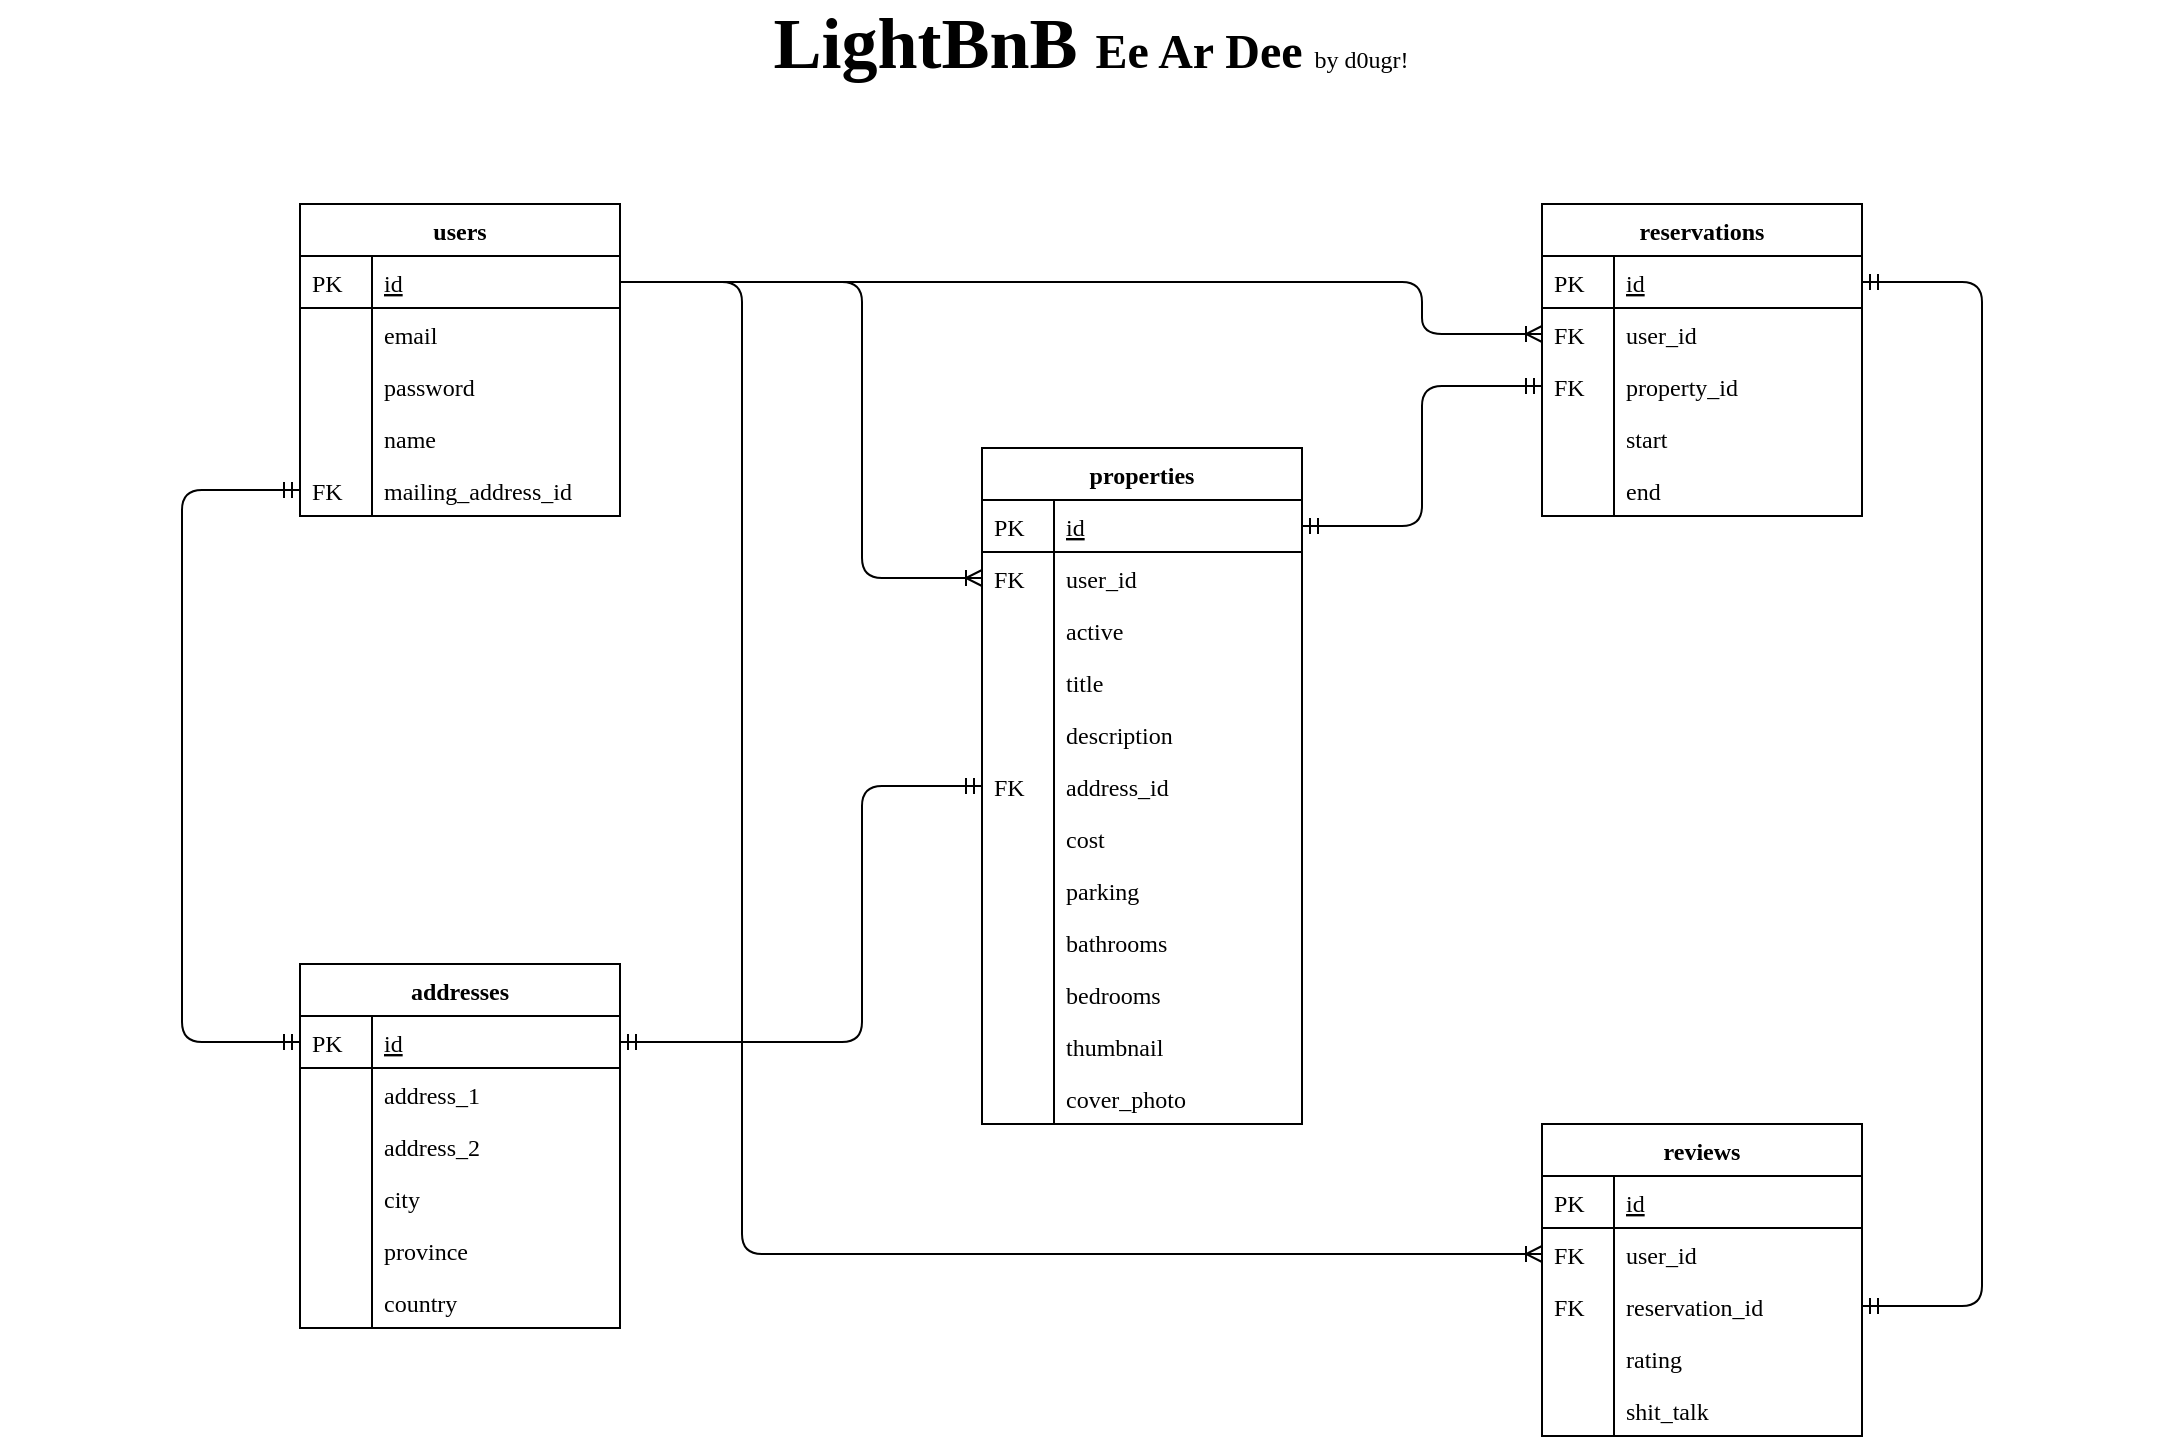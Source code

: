 <mxfile version="12.9.6" type="device"><diagram id="C5RBs43oDa-KdzZeNtuy" name="Page-1"><mxGraphModel dx="1422" dy="770" grid="1" gridSize="10" guides="1" tooltips="1" connect="1" arrows="1" fold="1" page="1" pageScale="1" pageWidth="1169" pageHeight="827" math="0" shadow="0"><root><mxCell id="WIyWlLk6GJQsqaUBKTNV-0"/><mxCell id="WIyWlLk6GJQsqaUBKTNV-1" parent="WIyWlLk6GJQsqaUBKTNV-0"/><mxCell id="gX4Sp7c2fDh7-NqUGjLW-27" value="" style="edgeStyle=elbowEdgeStyle;fontSize=12;html=1;endArrow=ERoneToMany;entryX=0;entryY=0.5;entryDx=0;entryDy=0;exitX=1;exitY=0.5;exitDx=0;exitDy=0;" edge="1" parent="WIyWlLk6GJQsqaUBKTNV-1" source="zkfFHV4jXpPFQw0GAbJ--52" target="zkfFHV4jXpPFQw0GAbJ--59"><mxGeometry width="100" height="100" relative="1" as="geometry"><mxPoint x="349" y="180" as="sourcePoint"/><mxPoint x="449" y="80" as="targetPoint"/><Array as="points"><mxPoint x="470" y="230"/></Array></mxGeometry></mxCell><mxCell id="gX4Sp7c2fDh7-NqUGjLW-36" value="" style="edgeStyle=elbowEdgeStyle;fontSize=12;html=1;endArrow=ERoneToMany;entryX=0;entryY=0.5;entryDx=0;entryDy=0;exitX=1;exitY=0.5;exitDx=0;exitDy=0;" edge="1" parent="WIyWlLk6GJQsqaUBKTNV-1" source="zkfFHV4jXpPFQw0GAbJ--52" target="gX4Sp7c2fDh7-NqUGjLW-23"><mxGeometry width="100" height="100" relative="1" as="geometry"><mxPoint x="349" y="180" as="sourcePoint"/><mxPoint x="419" y="255" as="targetPoint"/><Array as="points"><mxPoint x="410" y="400"/></Array></mxGeometry></mxCell><mxCell id="gX4Sp7c2fDh7-NqUGjLW-37" value="" style="edgeStyle=elbowEdgeStyle;fontSize=12;html=1;endArrow=ERmandOne;startArrow=ERmandOne;exitX=1;exitY=0.5;exitDx=0;exitDy=0;entryX=1;entryY=0.25;entryDx=0;entryDy=0;" edge="1" parent="WIyWlLk6GJQsqaUBKTNV-1" source="gX4Sp7c2fDh7-NqUGjLW-25" target="zkfFHV4jXpPFQw0GAbJ--64"><mxGeometry width="100" height="100" relative="1" as="geometry"><mxPoint x="589" y="590" as="sourcePoint"/><mxPoint x="689" y="490" as="targetPoint"/><Array as="points"><mxPoint x="1030" y="400"/></Array></mxGeometry></mxCell><mxCell id="gX4Sp7c2fDh7-NqUGjLW-38" value="" style="edgeStyle=elbowEdgeStyle;fontSize=12;html=1;endArrow=ERmandOne;startArrow=ERmandOne;exitX=1;exitY=0.5;exitDx=0;exitDy=0;entryX=0;entryY=0.5;entryDx=0;entryDy=0;" edge="1" parent="WIyWlLk6GJQsqaUBKTNV-1" source="zkfFHV4jXpPFQw0GAbJ--57" target="zkfFHV4jXpPFQw0GAbJ--69"><mxGeometry width="100" height="100" relative="1" as="geometry"><mxPoint x="659" y="752" as="sourcePoint"/><mxPoint x="779" y="340" as="targetPoint"/><Array as="points"><mxPoint x="750" y="240"/></Array></mxGeometry></mxCell><mxCell id="gX4Sp7c2fDh7-NqUGjLW-39" value="" style="fontSize=12;html=1;endArrow=ERoneToMany;entryX=0;entryY=0.5;entryDx=0;entryDy=0;exitX=1;exitY=0.5;exitDx=0;exitDy=0;edgeStyle=elbowEdgeStyle;" edge="1" parent="WIyWlLk6GJQsqaUBKTNV-1" source="zkfFHV4jXpPFQw0GAbJ--52" target="zkfFHV4jXpPFQw0GAbJ--67"><mxGeometry width="100" height="100" relative="1" as="geometry"><mxPoint x="269" y="270" as="sourcePoint"/><mxPoint x="389" y="655" as="targetPoint"/><Array as="points"><mxPoint x="750" y="190"/></Array></mxGeometry></mxCell><mxCell id="gX4Sp7c2fDh7-NqUGjLW-41" value="&lt;font style=&quot;font-size: 36px&quot; face=&quot;Tahoma&quot;&gt;&lt;b&gt;LightBnB &lt;font style=&quot;font-size: 24px&quot;&gt;Ee Ar Dee &lt;/font&gt;&lt;/b&gt;&lt;/font&gt;&lt;font face=&quot;Tahoma&quot;&gt;by d0ugr!&lt;/font&gt;" style="text;html=1;strokeColor=none;fillColor=none;align=center;verticalAlign=middle;whiteSpace=wrap;rounded=0;" vertex="1" parent="WIyWlLk6GJQsqaUBKTNV-1"><mxGeometry x="39" y="40" width="1091" height="40" as="geometry"/></mxCell><mxCell id="gX4Sp7c2fDh7-NqUGjLW-84" value="" style="edgeStyle=elbowEdgeStyle;fontSize=12;html=1;endArrow=ERmandOne;exitX=0;exitY=0.5;exitDx=0;exitDy=0;shadow=0;comic=0;startArrow=ERmandOne;startFill=0;endFill=0;entryX=0;entryY=0.5;entryDx=0;entryDy=0;" edge="1" parent="WIyWlLk6GJQsqaUBKTNV-1" source="gX4Sp7c2fDh7-NqUGjLW-86" target="gX4Sp7c2fDh7-NqUGjLW-64"><mxGeometry width="100" height="100" relative="1" as="geometry"><mxPoint x="100" y="180" as="sourcePoint"/><mxPoint x="189" y="593" as="targetPoint"/><Array as="points"><mxPoint x="130" y="380"/></Array></mxGeometry></mxCell><mxCell id="gX4Sp7c2fDh7-NqUGjLW-90" value="" style="edgeStyle=elbowEdgeStyle;fontSize=12;html=1;endArrow=ERmandOne;startArrow=ERmandOne;exitX=1;exitY=0.5;exitDx=0;exitDy=0;entryX=0;entryY=0.5;entryDx=0;entryDy=0;startFill=0;" edge="1" parent="WIyWlLk6GJQsqaUBKTNV-1" source="gX4Sp7c2fDh7-NqUGjLW-64" target="gX4Sp7c2fDh7-NqUGjLW-88"><mxGeometry width="100" height="100" relative="1" as="geometry"><mxPoint x="359" y="471" as="sourcePoint"/><mxPoint x="560" y="269" as="targetPoint"/><Array as="points"><mxPoint x="470" y="440"/></Array></mxGeometry></mxCell><mxCell id="zkfFHV4jXpPFQw0GAbJ--51" value="users" style="swimlane;fontStyle=1;childLayout=stackLayout;horizontal=1;startSize=26;horizontalStack=0;resizeParent=1;resizeLast=0;collapsible=1;marginBottom=0;rounded=0;shadow=0;strokeWidth=1;fontFamily=Tahoma;" parent="WIyWlLk6GJQsqaUBKTNV-1" vertex="1"><mxGeometry x="189" y="140" width="160" height="156" as="geometry"><mxRectangle x="20" y="80" width="160" height="26" as="alternateBounds"/></mxGeometry></mxCell><mxCell id="zkfFHV4jXpPFQw0GAbJ--52" value="id" style="shape=partialRectangle;top=0;left=0;right=0;bottom=1;align=left;verticalAlign=top;fillColor=none;spacingLeft=40;spacingRight=4;overflow=hidden;rotatable=0;points=[[0,0.5],[1,0.5]];portConstraint=eastwest;dropTarget=0;rounded=0;shadow=0;strokeWidth=1;fontStyle=4;fontFamily=Tahoma;" parent="zkfFHV4jXpPFQw0GAbJ--51" vertex="1"><mxGeometry y="26" width="160" height="26" as="geometry"/></mxCell><mxCell id="zkfFHV4jXpPFQw0GAbJ--53" value="PK" style="shape=partialRectangle;top=0;left=0;bottom=0;fillColor=none;align=left;verticalAlign=top;spacingLeft=4;spacingRight=4;overflow=hidden;rotatable=0;points=[];portConstraint=eastwest;part=1;fontFamily=Tahoma;" parent="zkfFHV4jXpPFQw0GAbJ--52" vertex="1" connectable="0"><mxGeometry width="36" height="26" as="geometry"/></mxCell><mxCell id="zkfFHV4jXpPFQw0GAbJ--54" value="email" style="shape=partialRectangle;top=0;left=0;right=0;bottom=0;align=left;verticalAlign=top;fillColor=none;spacingLeft=40;spacingRight=4;overflow=hidden;rotatable=0;points=[[0,0.5],[1,0.5]];portConstraint=eastwest;dropTarget=0;rounded=0;shadow=0;strokeWidth=1;fontFamily=Tahoma;" parent="zkfFHV4jXpPFQw0GAbJ--51" vertex="1"><mxGeometry y="52" width="160" height="26" as="geometry"/></mxCell><mxCell id="zkfFHV4jXpPFQw0GAbJ--55" value="" style="shape=partialRectangle;top=0;left=0;bottom=0;fillColor=none;align=left;verticalAlign=top;spacingLeft=4;spacingRight=4;overflow=hidden;rotatable=0;points=[];portConstraint=eastwest;part=1;fontFamily=Tahoma;" parent="zkfFHV4jXpPFQw0GAbJ--54" vertex="1" connectable="0"><mxGeometry width="36" height="26" as="geometry"/></mxCell><mxCell id="gX4Sp7c2fDh7-NqUGjLW-0" value="password" style="shape=partialRectangle;top=0;left=0;right=0;bottom=0;align=left;verticalAlign=top;fillColor=none;spacingLeft=40;spacingRight=4;overflow=hidden;rotatable=0;points=[[0,0.5],[1,0.5]];portConstraint=eastwest;dropTarget=0;rounded=0;shadow=0;strokeWidth=1;fontFamily=Tahoma;" vertex="1" parent="zkfFHV4jXpPFQw0GAbJ--51"><mxGeometry y="78" width="160" height="26" as="geometry"/></mxCell><mxCell id="gX4Sp7c2fDh7-NqUGjLW-1" value="" style="shape=partialRectangle;top=0;left=0;bottom=0;fillColor=none;align=left;verticalAlign=top;spacingLeft=4;spacingRight=4;overflow=hidden;rotatable=0;points=[];portConstraint=eastwest;part=1;fontFamily=Tahoma;" vertex="1" connectable="0" parent="gX4Sp7c2fDh7-NqUGjLW-0"><mxGeometry width="36" height="26" as="geometry"/></mxCell><mxCell id="gX4Sp7c2fDh7-NqUGjLW-2" value="name" style="shape=partialRectangle;top=0;left=0;right=0;bottom=0;align=left;verticalAlign=top;fillColor=none;spacingLeft=40;spacingRight=4;overflow=hidden;rotatable=0;points=[[0,0.5],[1,0.5]];portConstraint=eastwest;dropTarget=0;rounded=0;shadow=0;strokeWidth=1;fontFamily=Tahoma;" vertex="1" parent="zkfFHV4jXpPFQw0GAbJ--51"><mxGeometry y="104" width="160" height="26" as="geometry"/></mxCell><mxCell id="gX4Sp7c2fDh7-NqUGjLW-3" value="" style="shape=partialRectangle;top=0;left=0;bottom=0;fillColor=none;align=left;verticalAlign=top;spacingLeft=4;spacingRight=4;overflow=hidden;rotatable=0;points=[];portConstraint=eastwest;part=1;fontFamily=Tahoma;" vertex="1" connectable="0" parent="gX4Sp7c2fDh7-NqUGjLW-2"><mxGeometry width="36" height="26" as="geometry"/></mxCell><mxCell id="gX4Sp7c2fDh7-NqUGjLW-86" value="mailing_address_id" style="shape=partialRectangle;top=0;left=0;right=0;bottom=0;align=left;verticalAlign=top;fillColor=none;spacingLeft=40;spacingRight=4;overflow=hidden;rotatable=0;points=[[0,0.5],[1,0.5]];portConstraint=eastwest;dropTarget=0;rounded=0;shadow=0;strokeWidth=1;fontFamily=Tahoma;" vertex="1" parent="zkfFHV4jXpPFQw0GAbJ--51"><mxGeometry y="130" width="160" height="26" as="geometry"/></mxCell><mxCell id="gX4Sp7c2fDh7-NqUGjLW-87" value="FK" style="shape=partialRectangle;top=0;left=0;bottom=0;fillColor=none;align=left;verticalAlign=top;spacingLeft=4;spacingRight=4;overflow=hidden;rotatable=0;points=[];portConstraint=eastwest;part=1;fontFamily=Tahoma;" vertex="1" connectable="0" parent="gX4Sp7c2fDh7-NqUGjLW-86"><mxGeometry width="36" height="26" as="geometry"/></mxCell><mxCell id="zkfFHV4jXpPFQw0GAbJ--64" value="reservations" style="swimlane;fontStyle=1;childLayout=stackLayout;horizontal=1;startSize=26;horizontalStack=0;resizeParent=1;resizeLast=0;collapsible=1;marginBottom=0;rounded=0;shadow=0;strokeWidth=1;fontFamily=Tahoma;" parent="WIyWlLk6GJQsqaUBKTNV-1" vertex="1"><mxGeometry x="810" y="140" width="160" height="156" as="geometry"><mxRectangle x="260" y="270" width="160" height="26" as="alternateBounds"/></mxGeometry></mxCell><mxCell id="zkfFHV4jXpPFQw0GAbJ--65" value="id" style="shape=partialRectangle;top=0;left=0;right=0;bottom=1;align=left;verticalAlign=top;fillColor=none;spacingLeft=40;spacingRight=4;overflow=hidden;rotatable=0;points=[[0,0.5],[1,0.5]];portConstraint=eastwest;dropTarget=0;rounded=0;shadow=0;strokeWidth=1;fontStyle=4;fontFamily=Tahoma;" parent="zkfFHV4jXpPFQw0GAbJ--64" vertex="1"><mxGeometry y="26" width="160" height="26" as="geometry"/></mxCell><mxCell id="zkfFHV4jXpPFQw0GAbJ--66" value="PK" style="shape=partialRectangle;top=0;left=0;bottom=0;fillColor=none;align=left;verticalAlign=top;spacingLeft=4;spacingRight=4;overflow=hidden;rotatable=0;points=[];portConstraint=eastwest;part=1;fontFamily=Tahoma;" parent="zkfFHV4jXpPFQw0GAbJ--65" vertex="1" connectable="0"><mxGeometry width="36" height="26" as="geometry"/></mxCell><mxCell id="zkfFHV4jXpPFQw0GAbJ--67" value="user_id" style="shape=partialRectangle;top=0;left=0;right=0;bottom=0;align=left;verticalAlign=top;fillColor=none;spacingLeft=40;spacingRight=4;overflow=hidden;rotatable=0;points=[[0,0.5],[1,0.5]];portConstraint=eastwest;dropTarget=0;rounded=0;shadow=0;strokeWidth=1;fontFamily=Tahoma;" parent="zkfFHV4jXpPFQw0GAbJ--64" vertex="1"><mxGeometry y="52" width="160" height="26" as="geometry"/></mxCell><mxCell id="zkfFHV4jXpPFQw0GAbJ--68" value="FK" style="shape=partialRectangle;top=0;left=0;bottom=0;fillColor=none;align=left;verticalAlign=top;spacingLeft=4;spacingRight=4;overflow=hidden;rotatable=0;points=[];portConstraint=eastwest;part=1;fontFamily=Tahoma;" parent="zkfFHV4jXpPFQw0GAbJ--67" vertex="1" connectable="0"><mxGeometry width="36" height="26" as="geometry"/></mxCell><mxCell id="zkfFHV4jXpPFQw0GAbJ--69" value="property_id" style="shape=partialRectangle;top=0;left=0;right=0;bottom=0;align=left;verticalAlign=top;fillColor=none;spacingLeft=40;spacingRight=4;overflow=hidden;rotatable=0;points=[[0,0.5],[1,0.5]];portConstraint=eastwest;dropTarget=0;rounded=0;shadow=0;strokeWidth=1;fontFamily=Tahoma;" parent="zkfFHV4jXpPFQw0GAbJ--64" vertex="1"><mxGeometry y="78" width="160" height="26" as="geometry"/></mxCell><mxCell id="zkfFHV4jXpPFQw0GAbJ--70" value="FK" style="shape=partialRectangle;top=0;left=0;bottom=0;fillColor=none;align=left;verticalAlign=top;spacingLeft=4;spacingRight=4;overflow=hidden;rotatable=0;points=[];portConstraint=eastwest;part=1;fontFamily=Tahoma;" parent="zkfFHV4jXpPFQw0GAbJ--69" vertex="1" connectable="0"><mxGeometry width="36" height="26" as="geometry"/></mxCell><mxCell id="gX4Sp7c2fDh7-NqUGjLW-28" value="start" style="shape=partialRectangle;top=0;left=0;right=0;bottom=0;align=left;verticalAlign=top;fillColor=none;spacingLeft=40;spacingRight=4;overflow=hidden;rotatable=0;points=[[0,0.5],[1,0.5]];portConstraint=eastwest;dropTarget=0;rounded=0;shadow=0;strokeWidth=1;fontFamily=Tahoma;" vertex="1" parent="zkfFHV4jXpPFQw0GAbJ--64"><mxGeometry y="104" width="160" height="26" as="geometry"/></mxCell><mxCell id="gX4Sp7c2fDh7-NqUGjLW-29" value="" style="shape=partialRectangle;top=0;left=0;bottom=0;fillColor=none;align=left;verticalAlign=top;spacingLeft=4;spacingRight=4;overflow=hidden;rotatable=0;points=[];portConstraint=eastwest;part=1;fontFamily=Tahoma;" vertex="1" connectable="0" parent="gX4Sp7c2fDh7-NqUGjLW-28"><mxGeometry width="36" height="26" as="geometry"/></mxCell><mxCell id="gX4Sp7c2fDh7-NqUGjLW-30" value="end" style="shape=partialRectangle;top=0;left=0;right=0;bottom=0;align=left;verticalAlign=top;fillColor=none;spacingLeft=40;spacingRight=4;overflow=hidden;rotatable=0;points=[[0,0.5],[1,0.5]];portConstraint=eastwest;dropTarget=0;rounded=0;shadow=0;strokeWidth=1;fontFamily=Tahoma;" vertex="1" parent="zkfFHV4jXpPFQw0GAbJ--64"><mxGeometry y="130" width="160" height="26" as="geometry"/></mxCell><mxCell id="gX4Sp7c2fDh7-NqUGjLW-31" value="" style="shape=partialRectangle;top=0;left=0;bottom=0;fillColor=none;align=left;verticalAlign=top;spacingLeft=4;spacingRight=4;overflow=hidden;rotatable=0;points=[];portConstraint=eastwest;part=1;fontFamily=Tahoma;" vertex="1" connectable="0" parent="gX4Sp7c2fDh7-NqUGjLW-30"><mxGeometry width="36" height="26" as="geometry"/></mxCell><mxCell id="gX4Sp7c2fDh7-NqUGjLW-20" value="reviews" style="swimlane;fontStyle=1;childLayout=stackLayout;horizontal=1;startSize=26;horizontalStack=0;resizeParent=1;resizeLast=0;collapsible=1;marginBottom=0;rounded=0;shadow=0;strokeWidth=1;fontFamily=Tahoma;" vertex="1" parent="WIyWlLk6GJQsqaUBKTNV-1"><mxGeometry x="810" y="600" width="160" height="156" as="geometry"><mxRectangle x="260" y="270" width="160" height="26" as="alternateBounds"/></mxGeometry></mxCell><mxCell id="gX4Sp7c2fDh7-NqUGjLW-21" value="id" style="shape=partialRectangle;top=0;left=0;right=0;bottom=1;align=left;verticalAlign=top;fillColor=none;spacingLeft=40;spacingRight=4;overflow=hidden;rotatable=0;points=[[0,0.5],[1,0.5]];portConstraint=eastwest;dropTarget=0;rounded=0;shadow=0;strokeWidth=1;fontStyle=4;fontFamily=Tahoma;" vertex="1" parent="gX4Sp7c2fDh7-NqUGjLW-20"><mxGeometry y="26" width="160" height="26" as="geometry"/></mxCell><mxCell id="gX4Sp7c2fDh7-NqUGjLW-22" value="PK" style="shape=partialRectangle;top=0;left=0;bottom=0;fillColor=none;align=left;verticalAlign=top;spacingLeft=4;spacingRight=4;overflow=hidden;rotatable=0;points=[];portConstraint=eastwest;part=1;fontFamily=Tahoma;" vertex="1" connectable="0" parent="gX4Sp7c2fDh7-NqUGjLW-21"><mxGeometry width="36" height="26" as="geometry"/></mxCell><mxCell id="gX4Sp7c2fDh7-NqUGjLW-23" value="user_id" style="shape=partialRectangle;top=0;left=0;right=0;bottom=0;align=left;verticalAlign=top;fillColor=none;spacingLeft=40;spacingRight=4;overflow=hidden;rotatable=0;points=[[0,0.5],[1,0.5]];portConstraint=eastwest;dropTarget=0;rounded=0;shadow=0;strokeWidth=1;fontFamily=Tahoma;" vertex="1" parent="gX4Sp7c2fDh7-NqUGjLW-20"><mxGeometry y="52" width="160" height="26" as="geometry"/></mxCell><mxCell id="gX4Sp7c2fDh7-NqUGjLW-24" value="FK" style="shape=partialRectangle;top=0;left=0;bottom=0;fillColor=none;align=left;verticalAlign=top;spacingLeft=4;spacingRight=4;overflow=hidden;rotatable=0;points=[];portConstraint=eastwest;part=1;fontFamily=Tahoma;" vertex="1" connectable="0" parent="gX4Sp7c2fDh7-NqUGjLW-23"><mxGeometry width="36" height="26" as="geometry"/></mxCell><mxCell id="gX4Sp7c2fDh7-NqUGjLW-25" value="reservation_id" style="shape=partialRectangle;top=0;left=0;right=0;bottom=0;align=left;verticalAlign=top;fillColor=none;spacingLeft=40;spacingRight=4;overflow=hidden;rotatable=0;points=[[0,0.5],[1,0.5]];portConstraint=eastwest;dropTarget=0;rounded=0;shadow=0;strokeWidth=1;fontFamily=Tahoma;" vertex="1" parent="gX4Sp7c2fDh7-NqUGjLW-20"><mxGeometry y="78" width="160" height="26" as="geometry"/></mxCell><mxCell id="gX4Sp7c2fDh7-NqUGjLW-26" value="FK" style="shape=partialRectangle;top=0;left=0;bottom=0;fillColor=none;align=left;verticalAlign=top;spacingLeft=4;spacingRight=4;overflow=hidden;rotatable=0;points=[];portConstraint=eastwest;part=1;fontFamily=Tahoma;" vertex="1" connectable="0" parent="gX4Sp7c2fDh7-NqUGjLW-25"><mxGeometry width="36" height="26" as="geometry"/></mxCell><mxCell id="gX4Sp7c2fDh7-NqUGjLW-32" value="rating" style="shape=partialRectangle;top=0;left=0;right=0;bottom=0;align=left;verticalAlign=top;fillColor=none;spacingLeft=40;spacingRight=4;overflow=hidden;rotatable=0;points=[[0,0.5],[1,0.5]];portConstraint=eastwest;dropTarget=0;rounded=0;shadow=0;strokeWidth=1;fontFamily=Tahoma;" vertex="1" parent="gX4Sp7c2fDh7-NqUGjLW-20"><mxGeometry y="104" width="160" height="26" as="geometry"/></mxCell><mxCell id="gX4Sp7c2fDh7-NqUGjLW-33" value="&#xA;" style="shape=partialRectangle;top=0;left=0;bottom=0;fillColor=none;align=left;verticalAlign=top;spacingLeft=4;spacingRight=4;overflow=hidden;rotatable=0;points=[];portConstraint=eastwest;part=1;fontFamily=Tahoma;" vertex="1" connectable="0" parent="gX4Sp7c2fDh7-NqUGjLW-32"><mxGeometry width="36" height="26" as="geometry"/></mxCell><mxCell id="gX4Sp7c2fDh7-NqUGjLW-34" value="shit_talk" style="shape=partialRectangle;top=0;left=0;right=0;bottom=0;align=left;verticalAlign=top;fillColor=none;spacingLeft=40;spacingRight=4;overflow=hidden;rotatable=0;points=[[0,0.5],[1,0.5]];portConstraint=eastwest;dropTarget=0;rounded=0;shadow=0;strokeWidth=1;fontFamily=Tahoma;" vertex="1" parent="gX4Sp7c2fDh7-NqUGjLW-20"><mxGeometry y="130" width="160" height="26" as="geometry"/></mxCell><mxCell id="gX4Sp7c2fDh7-NqUGjLW-35" value="&#xA;" style="shape=partialRectangle;top=0;left=0;bottom=0;fillColor=none;align=left;verticalAlign=top;spacingLeft=4;spacingRight=4;overflow=hidden;rotatable=0;points=[];portConstraint=eastwest;part=1;fontFamily=Tahoma;" vertex="1" connectable="0" parent="gX4Sp7c2fDh7-NqUGjLW-34"><mxGeometry width="36" height="26" as="geometry"/></mxCell><mxCell id="zkfFHV4jXpPFQw0GAbJ--56" value="properties" style="swimlane;fontStyle=1;childLayout=stackLayout;horizontal=1;startSize=26;horizontalStack=0;resizeParent=1;resizeLast=0;collapsible=1;marginBottom=0;rounded=0;shadow=0;strokeWidth=1;fontFamily=Tahoma;" parent="WIyWlLk6GJQsqaUBKTNV-1" vertex="1"><mxGeometry x="530" y="262" width="160" height="338" as="geometry"><mxRectangle x="260" y="80" width="160" height="26" as="alternateBounds"/></mxGeometry></mxCell><mxCell id="zkfFHV4jXpPFQw0GAbJ--57" value="id" style="shape=partialRectangle;top=0;left=0;right=0;bottom=1;align=left;verticalAlign=top;fillColor=none;spacingLeft=40;spacingRight=4;overflow=hidden;rotatable=0;points=[[0,0.5],[1,0.5]];portConstraint=eastwest;dropTarget=0;rounded=0;shadow=0;strokeWidth=1;fontStyle=4;fontFamily=Tahoma;" parent="zkfFHV4jXpPFQw0GAbJ--56" vertex="1"><mxGeometry y="26" width="160" height="26" as="geometry"/></mxCell><mxCell id="zkfFHV4jXpPFQw0GAbJ--58" value="PK" style="shape=partialRectangle;top=0;left=0;bottom=0;fillColor=none;align=left;verticalAlign=top;spacingLeft=4;spacingRight=4;overflow=hidden;rotatable=0;points=[];portConstraint=eastwest;part=1;fontFamily=Tahoma;" parent="zkfFHV4jXpPFQw0GAbJ--57" vertex="1" connectable="0"><mxGeometry width="36" height="26" as="geometry"/></mxCell><mxCell id="zkfFHV4jXpPFQw0GAbJ--59" value="user_id" style="shape=partialRectangle;top=0;left=0;right=0;bottom=0;align=left;verticalAlign=top;fillColor=none;spacingLeft=40;spacingRight=4;overflow=hidden;rotatable=0;points=[[0,0.5],[1,0.5]];portConstraint=eastwest;dropTarget=0;rounded=0;shadow=0;strokeWidth=1;fontFamily=Tahoma;" parent="zkfFHV4jXpPFQw0GAbJ--56" vertex="1"><mxGeometry y="52" width="160" height="26" as="geometry"/></mxCell><mxCell id="zkfFHV4jXpPFQw0GAbJ--60" value="FK" style="shape=partialRectangle;top=0;left=0;bottom=0;fillColor=none;align=left;verticalAlign=top;spacingLeft=4;spacingRight=4;overflow=hidden;rotatable=0;points=[];portConstraint=eastwest;part=1;fontFamily=Tahoma;" parent="zkfFHV4jXpPFQw0GAbJ--59" vertex="1" connectable="0"><mxGeometry width="36" height="26" as="geometry"/></mxCell><mxCell id="zkfFHV4jXpPFQw0GAbJ--61" value="active" style="shape=partialRectangle;top=0;left=0;right=0;bottom=0;align=left;verticalAlign=top;fillColor=none;spacingLeft=40;spacingRight=4;overflow=hidden;rotatable=0;points=[[0,0.5],[1,0.5]];portConstraint=eastwest;dropTarget=0;rounded=0;shadow=0;strokeWidth=1;fontFamily=Tahoma;" parent="zkfFHV4jXpPFQw0GAbJ--56" vertex="1"><mxGeometry y="78" width="160" height="26" as="geometry"/></mxCell><mxCell id="zkfFHV4jXpPFQw0GAbJ--62" value="" style="shape=partialRectangle;top=0;left=0;bottom=0;fillColor=none;align=left;verticalAlign=top;spacingLeft=4;spacingRight=4;overflow=hidden;rotatable=0;points=[];portConstraint=eastwest;part=1;fontFamily=Tahoma;" parent="zkfFHV4jXpPFQw0GAbJ--61" vertex="1" connectable="0"><mxGeometry width="36" height="26" as="geometry"/></mxCell><mxCell id="gX4Sp7c2fDh7-NqUGjLW-18" value="title" style="shape=partialRectangle;top=0;left=0;right=0;bottom=0;align=left;verticalAlign=top;fillColor=none;spacingLeft=40;spacingRight=4;overflow=hidden;rotatable=0;points=[[0,0.5],[1,0.5]];portConstraint=eastwest;dropTarget=0;rounded=0;shadow=0;strokeWidth=1;fontFamily=Tahoma;" vertex="1" parent="zkfFHV4jXpPFQw0GAbJ--56"><mxGeometry y="104" width="160" height="26" as="geometry"/></mxCell><mxCell id="gX4Sp7c2fDh7-NqUGjLW-19" value="" style="shape=partialRectangle;top=0;left=0;bottom=0;fillColor=none;align=left;verticalAlign=top;spacingLeft=4;spacingRight=4;overflow=hidden;rotatable=0;points=[];portConstraint=eastwest;part=1;fontFamily=Tahoma;" vertex="1" connectable="0" parent="gX4Sp7c2fDh7-NqUGjLW-18"><mxGeometry width="36" height="26" as="geometry"/></mxCell><mxCell id="gX4Sp7c2fDh7-NqUGjLW-4" value="description" style="shape=partialRectangle;top=0;left=0;right=0;bottom=0;align=left;verticalAlign=top;fillColor=none;spacingLeft=40;spacingRight=4;overflow=hidden;rotatable=0;points=[[0,0.5],[1,0.5]];portConstraint=eastwest;dropTarget=0;rounded=0;shadow=0;strokeWidth=1;fontFamily=Tahoma;" vertex="1" parent="zkfFHV4jXpPFQw0GAbJ--56"><mxGeometry y="130" width="160" height="26" as="geometry"/></mxCell><mxCell id="gX4Sp7c2fDh7-NqUGjLW-5" value="" style="shape=partialRectangle;top=0;left=0;bottom=0;fillColor=none;align=left;verticalAlign=top;spacingLeft=4;spacingRight=4;overflow=hidden;rotatable=0;points=[];portConstraint=eastwest;part=1;fontFamily=Tahoma;" vertex="1" connectable="0" parent="gX4Sp7c2fDh7-NqUGjLW-4"><mxGeometry width="36" height="26" as="geometry"/></mxCell><mxCell id="gX4Sp7c2fDh7-NqUGjLW-88" value="address_id" style="shape=partialRectangle;top=0;left=0;right=0;bottom=0;align=left;verticalAlign=top;fillColor=none;spacingLeft=40;spacingRight=4;overflow=hidden;rotatable=0;points=[[0,0.5],[1,0.5]];portConstraint=eastwest;dropTarget=0;rounded=0;shadow=0;strokeWidth=1;fontFamily=Tahoma;" vertex="1" parent="zkfFHV4jXpPFQw0GAbJ--56"><mxGeometry y="156" width="160" height="26" as="geometry"/></mxCell><mxCell id="gX4Sp7c2fDh7-NqUGjLW-89" value="FK" style="shape=partialRectangle;top=0;left=0;bottom=0;fillColor=none;align=left;verticalAlign=top;spacingLeft=4;spacingRight=4;overflow=hidden;rotatable=0;points=[];portConstraint=eastwest;part=1;fontFamily=Tahoma;" vertex="1" connectable="0" parent="gX4Sp7c2fDh7-NqUGjLW-88"><mxGeometry width="36" height="26" as="geometry"/></mxCell><mxCell id="gX4Sp7c2fDh7-NqUGjLW-6" value="cost" style="shape=partialRectangle;top=0;left=0;right=0;bottom=0;align=left;verticalAlign=top;fillColor=none;spacingLeft=40;spacingRight=4;overflow=hidden;rotatable=0;points=[[0,0.5],[1,0.5]];portConstraint=eastwest;dropTarget=0;rounded=0;shadow=0;strokeWidth=1;fontFamily=Tahoma;" vertex="1" parent="zkfFHV4jXpPFQw0GAbJ--56"><mxGeometry y="182" width="160" height="26" as="geometry"/></mxCell><mxCell id="gX4Sp7c2fDh7-NqUGjLW-7" value="" style="shape=partialRectangle;top=0;left=0;bottom=0;fillColor=none;align=left;verticalAlign=top;spacingLeft=4;spacingRight=4;overflow=hidden;rotatable=0;points=[];portConstraint=eastwest;part=1;fontFamily=Tahoma;" vertex="1" connectable="0" parent="gX4Sp7c2fDh7-NqUGjLW-6"><mxGeometry width="36" height="26" as="geometry"/></mxCell><mxCell id="gX4Sp7c2fDh7-NqUGjLW-8" value="parking" style="shape=partialRectangle;top=0;left=0;right=0;bottom=0;align=left;verticalAlign=top;fillColor=none;spacingLeft=40;spacingRight=4;overflow=hidden;rotatable=0;points=[[0,0.5],[1,0.5]];portConstraint=eastwest;dropTarget=0;rounded=0;shadow=0;strokeWidth=1;fontFamily=Tahoma;" vertex="1" parent="zkfFHV4jXpPFQw0GAbJ--56"><mxGeometry y="208" width="160" height="26" as="geometry"/></mxCell><mxCell id="gX4Sp7c2fDh7-NqUGjLW-9" value="" style="shape=partialRectangle;top=0;left=0;bottom=0;fillColor=none;align=left;verticalAlign=top;spacingLeft=4;spacingRight=4;overflow=hidden;rotatable=0;points=[];portConstraint=eastwest;part=1;fontFamily=Tahoma;" vertex="1" connectable="0" parent="gX4Sp7c2fDh7-NqUGjLW-8"><mxGeometry width="36" height="26" as="geometry"/></mxCell><mxCell id="gX4Sp7c2fDh7-NqUGjLW-10" value="bathrooms" style="shape=partialRectangle;top=0;left=0;right=0;bottom=0;align=left;verticalAlign=top;fillColor=none;spacingLeft=40;spacingRight=4;overflow=hidden;rotatable=0;points=[[0,0.5],[1,0.5]];portConstraint=eastwest;dropTarget=0;rounded=0;shadow=0;strokeWidth=1;fontFamily=Tahoma;" vertex="1" parent="zkfFHV4jXpPFQw0GAbJ--56"><mxGeometry y="234" width="160" height="26" as="geometry"/></mxCell><mxCell id="gX4Sp7c2fDh7-NqUGjLW-11" value="" style="shape=partialRectangle;top=0;left=0;bottom=0;fillColor=none;align=left;verticalAlign=top;spacingLeft=4;spacingRight=4;overflow=hidden;rotatable=0;points=[];portConstraint=eastwest;part=1;fontFamily=Tahoma;" vertex="1" connectable="0" parent="gX4Sp7c2fDh7-NqUGjLW-10"><mxGeometry width="36" height="26" as="geometry"/></mxCell><mxCell id="gX4Sp7c2fDh7-NqUGjLW-12" value="bedrooms" style="shape=partialRectangle;top=0;left=0;right=0;bottom=0;align=left;verticalAlign=top;fillColor=none;spacingLeft=40;spacingRight=4;overflow=hidden;rotatable=0;points=[[0,0.5],[1,0.5]];portConstraint=eastwest;dropTarget=0;rounded=0;shadow=0;strokeWidth=1;fontFamily=Tahoma;" vertex="1" parent="zkfFHV4jXpPFQw0GAbJ--56"><mxGeometry y="260" width="160" height="26" as="geometry"/></mxCell><mxCell id="gX4Sp7c2fDh7-NqUGjLW-13" value="" style="shape=partialRectangle;top=0;left=0;bottom=0;fillColor=none;align=left;verticalAlign=top;spacingLeft=4;spacingRight=4;overflow=hidden;rotatable=0;points=[];portConstraint=eastwest;part=1;fontFamily=Tahoma;" vertex="1" connectable="0" parent="gX4Sp7c2fDh7-NqUGjLW-12"><mxGeometry width="36" height="26" as="geometry"/></mxCell><mxCell id="gX4Sp7c2fDh7-NqUGjLW-93" value="thumbnail" style="shape=partialRectangle;top=0;left=0;right=0;bottom=0;align=left;verticalAlign=top;fillColor=none;spacingLeft=40;spacingRight=4;overflow=hidden;rotatable=0;points=[[0,0.5],[1,0.5]];portConstraint=eastwest;dropTarget=0;rounded=0;shadow=0;strokeWidth=1;fontFamily=Tahoma;" vertex="1" parent="zkfFHV4jXpPFQw0GAbJ--56"><mxGeometry y="286" width="160" height="26" as="geometry"/></mxCell><mxCell id="gX4Sp7c2fDh7-NqUGjLW-94" value="" style="shape=partialRectangle;top=0;left=0;bottom=0;fillColor=none;align=left;verticalAlign=top;spacingLeft=4;spacingRight=4;overflow=hidden;rotatable=0;points=[];portConstraint=eastwest;part=1;fontFamily=Tahoma;" vertex="1" connectable="0" parent="gX4Sp7c2fDh7-NqUGjLW-93"><mxGeometry width="36" height="26" as="geometry"/></mxCell><mxCell id="gX4Sp7c2fDh7-NqUGjLW-95" value="cover_photo" style="shape=partialRectangle;top=0;left=0;right=0;bottom=0;align=left;verticalAlign=top;fillColor=none;spacingLeft=40;spacingRight=4;overflow=hidden;rotatable=0;points=[[0,0.5],[1,0.5]];portConstraint=eastwest;dropTarget=0;rounded=0;shadow=0;strokeWidth=1;fontFamily=Tahoma;" vertex="1" parent="zkfFHV4jXpPFQw0GAbJ--56"><mxGeometry y="312" width="160" height="26" as="geometry"/></mxCell><mxCell id="gX4Sp7c2fDh7-NqUGjLW-96" value="" style="shape=partialRectangle;top=0;left=0;bottom=0;fillColor=none;align=left;verticalAlign=top;spacingLeft=4;spacingRight=4;overflow=hidden;rotatable=0;points=[];portConstraint=eastwest;part=1;fontFamily=Tahoma;" vertex="1" connectable="0" parent="gX4Sp7c2fDh7-NqUGjLW-95"><mxGeometry width="36" height="26" as="geometry"/></mxCell><mxCell id="gX4Sp7c2fDh7-NqUGjLW-63" value="addresses" style="swimlane;fontStyle=1;childLayout=stackLayout;horizontal=1;startSize=26;horizontalStack=0;resizeParent=1;resizeLast=0;collapsible=1;marginBottom=0;rounded=0;shadow=0;strokeWidth=1;fontFamily=Tahoma;" vertex="1" parent="WIyWlLk6GJQsqaUBKTNV-1"><mxGeometry x="189" y="520" width="160" height="182" as="geometry"><mxRectangle x="260" y="270" width="160" height="26" as="alternateBounds"/></mxGeometry></mxCell><mxCell id="gX4Sp7c2fDh7-NqUGjLW-64" value="id" style="shape=partialRectangle;top=0;left=0;right=0;bottom=1;align=left;verticalAlign=top;fillColor=none;spacingLeft=40;spacingRight=4;overflow=hidden;rotatable=0;points=[[0,0.5],[1,0.5]];portConstraint=eastwest;dropTarget=0;rounded=0;shadow=0;strokeWidth=1;fontStyle=4;fontFamily=Tahoma;" vertex="1" parent="gX4Sp7c2fDh7-NqUGjLW-63"><mxGeometry y="26" width="160" height="26" as="geometry"/></mxCell><mxCell id="gX4Sp7c2fDh7-NqUGjLW-65" value="PK" style="shape=partialRectangle;top=0;left=0;bottom=0;fillColor=none;align=left;verticalAlign=top;spacingLeft=4;spacingRight=4;overflow=hidden;rotatable=0;points=[];portConstraint=eastwest;part=1;fontFamily=Tahoma;" vertex="1" connectable="0" parent="gX4Sp7c2fDh7-NqUGjLW-64"><mxGeometry width="36" height="26" as="geometry"/></mxCell><mxCell id="gX4Sp7c2fDh7-NqUGjLW-72" value="address_1" style="shape=partialRectangle;top=0;left=0;right=0;bottom=0;align=left;verticalAlign=top;fillColor=none;spacingLeft=40;spacingRight=4;overflow=hidden;rotatable=0;points=[[0,0.5],[1,0.5]];portConstraint=eastwest;dropTarget=0;rounded=0;shadow=0;strokeWidth=1;fontFamily=Tahoma;" vertex="1" parent="gX4Sp7c2fDh7-NqUGjLW-63"><mxGeometry y="52" width="160" height="26" as="geometry"/></mxCell><mxCell id="gX4Sp7c2fDh7-NqUGjLW-73" value="" style="shape=partialRectangle;top=0;left=0;bottom=0;fillColor=none;align=left;verticalAlign=top;spacingLeft=4;spacingRight=4;overflow=hidden;rotatable=0;points=[];portConstraint=eastwest;part=1;fontFamily=Tahoma;" vertex="1" connectable="0" parent="gX4Sp7c2fDh7-NqUGjLW-72"><mxGeometry width="36" height="26" as="geometry"/></mxCell><mxCell id="gX4Sp7c2fDh7-NqUGjLW-74" value="address_2" style="shape=partialRectangle;top=0;left=0;right=0;bottom=0;align=left;verticalAlign=top;fillColor=none;spacingLeft=40;spacingRight=4;overflow=hidden;rotatable=0;points=[[0,0.5],[1,0.5]];portConstraint=eastwest;dropTarget=0;rounded=0;shadow=0;strokeWidth=1;fontFamily=Tahoma;" vertex="1" parent="gX4Sp7c2fDh7-NqUGjLW-63"><mxGeometry y="78" width="160" height="26" as="geometry"/></mxCell><mxCell id="gX4Sp7c2fDh7-NqUGjLW-75" value="" style="shape=partialRectangle;top=0;left=0;bottom=0;fillColor=none;align=left;verticalAlign=top;spacingLeft=4;spacingRight=4;overflow=hidden;rotatable=0;points=[];portConstraint=eastwest;part=1;fontFamily=Tahoma;" vertex="1" connectable="0" parent="gX4Sp7c2fDh7-NqUGjLW-74"><mxGeometry width="36" height="26" as="geometry"/></mxCell><mxCell id="gX4Sp7c2fDh7-NqUGjLW-76" value="city" style="shape=partialRectangle;top=0;left=0;right=0;bottom=0;align=left;verticalAlign=top;fillColor=none;spacingLeft=40;spacingRight=4;overflow=hidden;rotatable=0;points=[[0,0.5],[1,0.5]];portConstraint=eastwest;dropTarget=0;rounded=0;shadow=0;strokeWidth=1;fontFamily=Tahoma;" vertex="1" parent="gX4Sp7c2fDh7-NqUGjLW-63"><mxGeometry y="104" width="160" height="26" as="geometry"/></mxCell><mxCell id="gX4Sp7c2fDh7-NqUGjLW-77" value="" style="shape=partialRectangle;top=0;left=0;bottom=0;fillColor=none;align=left;verticalAlign=top;spacingLeft=4;spacingRight=4;overflow=hidden;rotatable=0;points=[];portConstraint=eastwest;part=1;fontFamily=Tahoma;" vertex="1" connectable="0" parent="gX4Sp7c2fDh7-NqUGjLW-76"><mxGeometry width="36" height="26" as="geometry"/></mxCell><mxCell id="gX4Sp7c2fDh7-NqUGjLW-78" value="province" style="shape=partialRectangle;top=0;left=0;right=0;bottom=0;align=left;verticalAlign=top;fillColor=none;spacingLeft=40;spacingRight=4;overflow=hidden;rotatable=0;points=[[0,0.5],[1,0.5]];portConstraint=eastwest;dropTarget=0;rounded=0;shadow=0;strokeWidth=1;fontFamily=Tahoma;" vertex="1" parent="gX4Sp7c2fDh7-NqUGjLW-63"><mxGeometry y="130" width="160" height="26" as="geometry"/></mxCell><mxCell id="gX4Sp7c2fDh7-NqUGjLW-79" value="" style="shape=partialRectangle;top=0;left=0;bottom=0;fillColor=none;align=left;verticalAlign=top;spacingLeft=4;spacingRight=4;overflow=hidden;rotatable=0;points=[];portConstraint=eastwest;part=1;fontFamily=Tahoma;" vertex="1" connectable="0" parent="gX4Sp7c2fDh7-NqUGjLW-78"><mxGeometry width="36" height="26" as="geometry"/></mxCell><mxCell id="gX4Sp7c2fDh7-NqUGjLW-80" value="country" style="shape=partialRectangle;top=0;left=0;right=0;bottom=0;align=left;verticalAlign=top;fillColor=none;spacingLeft=40;spacingRight=4;overflow=hidden;rotatable=0;points=[[0,0.5],[1,0.5]];portConstraint=eastwest;dropTarget=0;rounded=0;shadow=0;strokeWidth=1;fontFamily=Tahoma;" vertex="1" parent="gX4Sp7c2fDh7-NqUGjLW-63"><mxGeometry y="156" width="160" height="26" as="geometry"/></mxCell><mxCell id="gX4Sp7c2fDh7-NqUGjLW-81" value="" style="shape=partialRectangle;top=0;left=0;bottom=0;fillColor=none;align=left;verticalAlign=top;spacingLeft=4;spacingRight=4;overflow=hidden;rotatable=0;points=[];portConstraint=eastwest;part=1;fontFamily=Tahoma;" vertex="1" connectable="0" parent="gX4Sp7c2fDh7-NqUGjLW-80"><mxGeometry width="36" height="26" as="geometry"/></mxCell></root></mxGraphModel></diagram></mxfile>